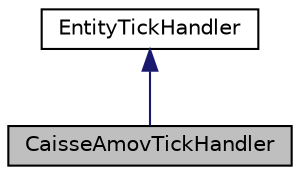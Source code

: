 digraph "CaisseAmovTickHandler"
{
 // LATEX_PDF_SIZE
  edge [fontname="Helvetica",fontsize="10",labelfontname="Helvetica",labelfontsize="10"];
  node [fontname="Helvetica",fontsize="10",shape=record];
  Node1 [label="CaisseAmovTickHandler",height=0.2,width=0.4,color="black", fillcolor="grey75", style="filled", fontcolor="black",tooltip="The CaisseAmovTickHandler class Cette classe permet de géré des entités et de leur donnée le comporte..."];
  Node2 -> Node1 [dir="back",color="midnightblue",fontsize="10",style="solid",fontname="Helvetica"];
  Node2 [label="EntityTickHandler",height=0.2,width=0.4,color="black", fillcolor="white", style="filled",URL="$class_entity_tick_handler.html",tooltip="Classe abstraite qui représente un gestionnaire de tick pour une entité."];
}

